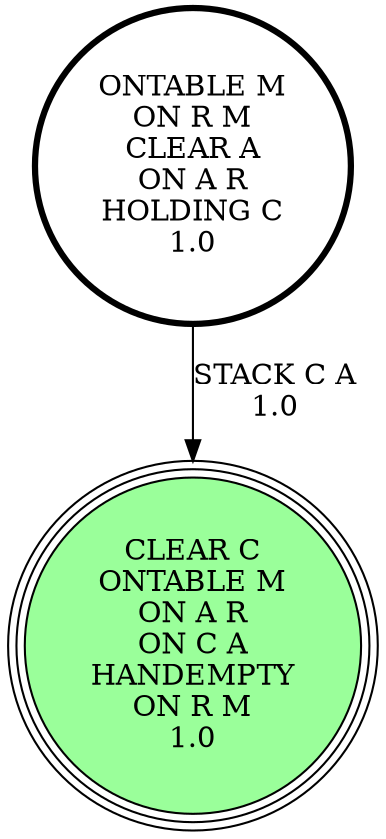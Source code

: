 digraph {
"ONTABLE M\nON R M\nCLEAR A\nON A R\nHOLDING C\n1.0\n" -> "CLEAR C\nONTABLE M\nON A R\nON C A\nHANDEMPTY\nON R M\n1.0\n"[label="STACK C A\n1.0\n"];
"CLEAR C\nONTABLE M\nON A R\nON C A\nHANDEMPTY\nON R M\n1.0\n" [shape=circle, style=filled, fillcolor=palegreen1, peripheries=3];
"ONTABLE M\nON R M\nCLEAR A\nON A R\nHOLDING C\n1.0\n" [shape=circle, penwidth=3];
"CLEAR C\nONTABLE M\nON A R\nON C A\nHANDEMPTY\nON R M\n1.0\n" [shape=circle, style=filled, fillcolor=palegreen1, peripheries=3];
}
